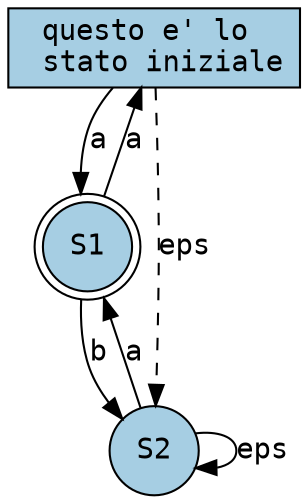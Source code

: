 digraph "esempio"
{
  node [fontname = courier, shape = circle, colorscheme = paired6, fillcolor=1]
  edge [fontname = courier]

  0 [label="questo e' lo \n stato iniziale", shape=box, style=filled]
  0 -> 1 [label="a"]
  0 -> 2 [style=dashed label="eps"]  

  1 [label="S1", shape=doublecircle, style=filled]
  1 -> 0 [style=solid label="a"]
  1 -> 2 [style=solid label="b"]

  2 [label="S2", style=filled]
  2 -> 1 [style=solid label="a"]
  2 -> 2 [style=solid label="eps"]
}
